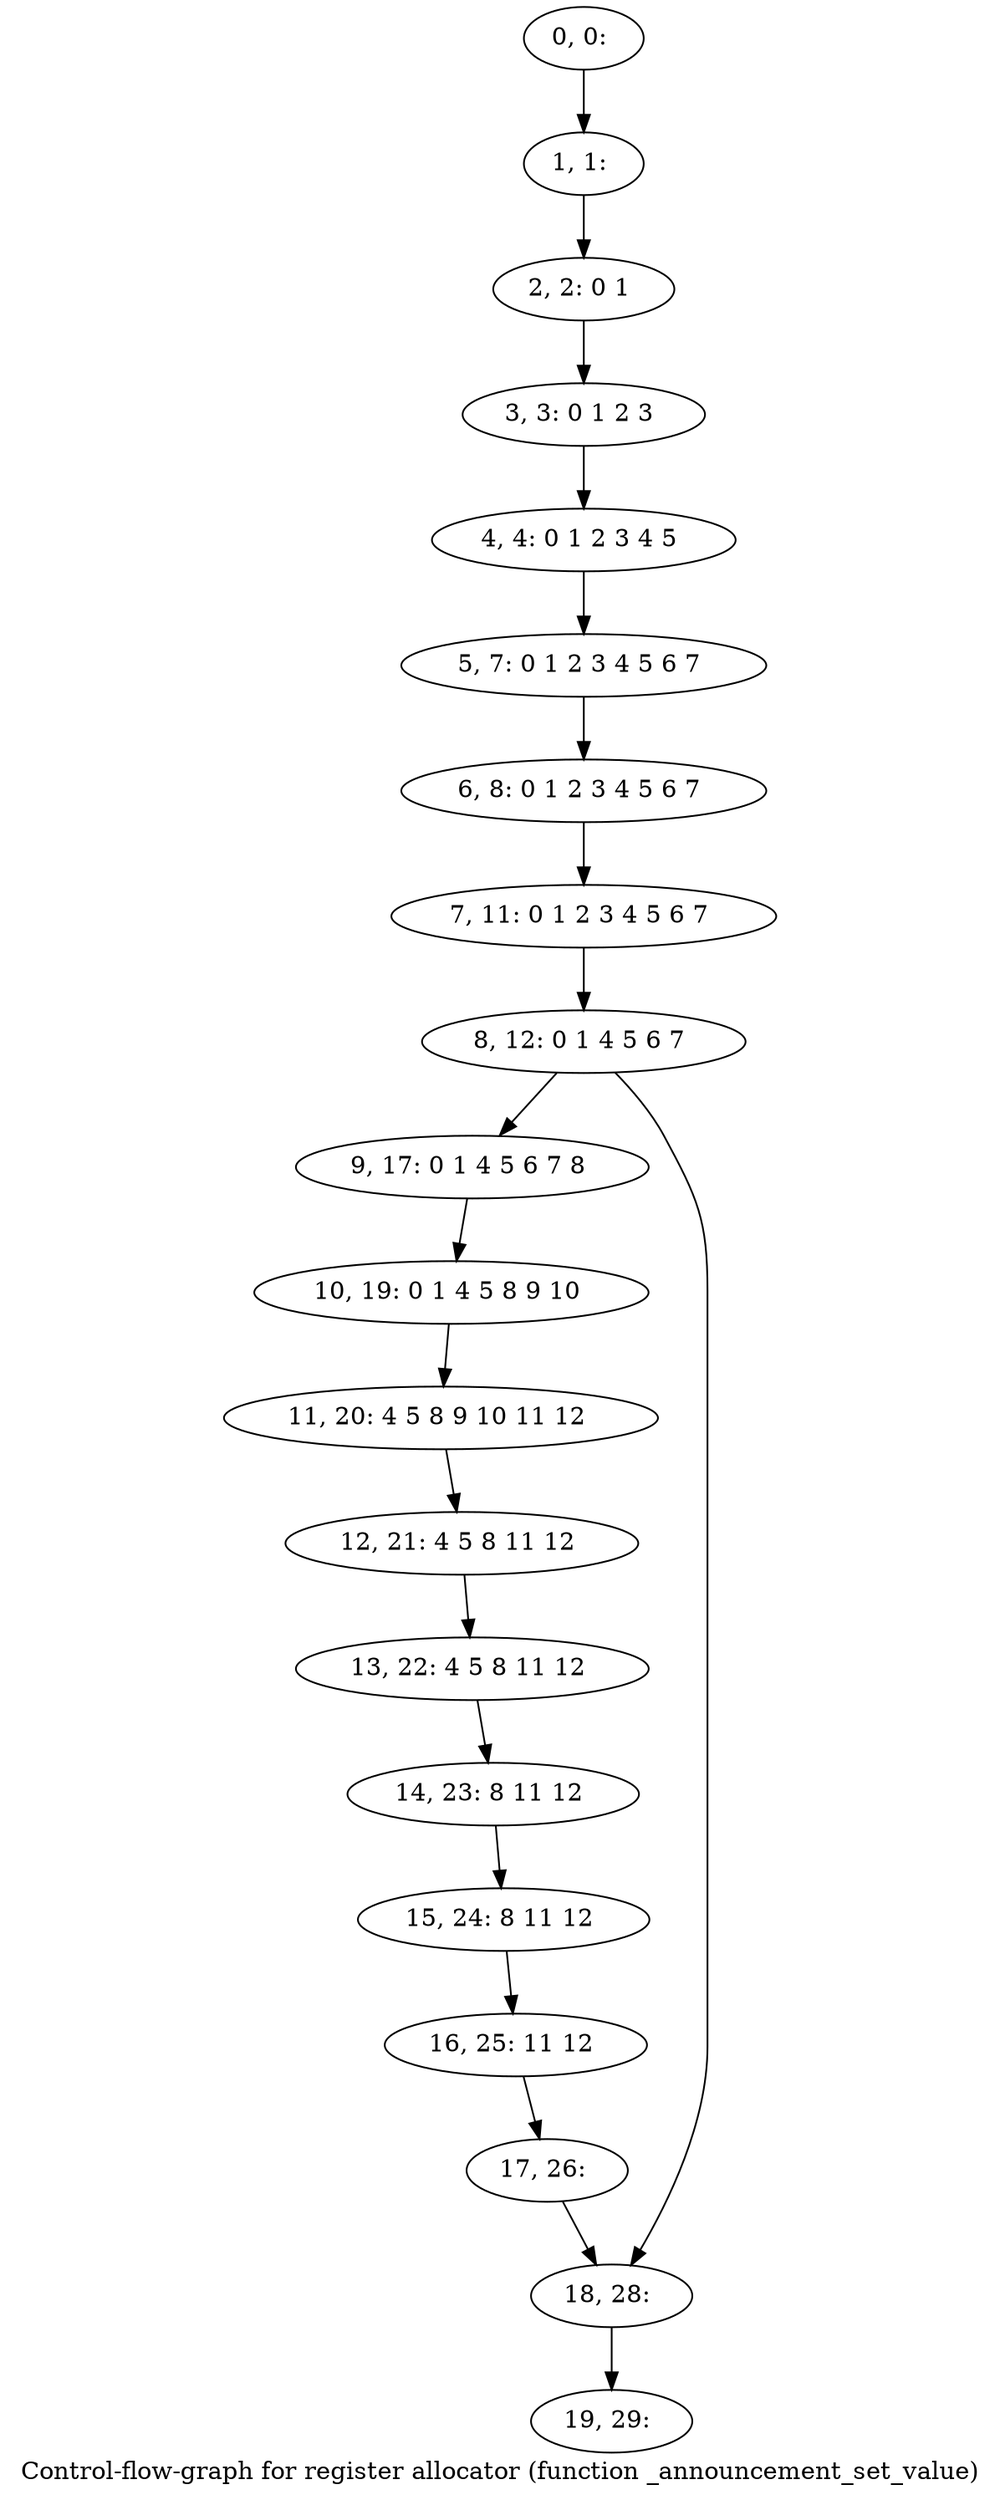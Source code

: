 digraph G {
graph [label="Control-flow-graph for register allocator (function _announcement_set_value)"]
0[label="0, 0: "];
1[label="1, 1: "];
2[label="2, 2: 0 1 "];
3[label="3, 3: 0 1 2 3 "];
4[label="4, 4: 0 1 2 3 4 5 "];
5[label="5, 7: 0 1 2 3 4 5 6 7 "];
6[label="6, 8: 0 1 2 3 4 5 6 7 "];
7[label="7, 11: 0 1 2 3 4 5 6 7 "];
8[label="8, 12: 0 1 4 5 6 7 "];
9[label="9, 17: 0 1 4 5 6 7 8 "];
10[label="10, 19: 0 1 4 5 8 9 10 "];
11[label="11, 20: 4 5 8 9 10 11 12 "];
12[label="12, 21: 4 5 8 11 12 "];
13[label="13, 22: 4 5 8 11 12 "];
14[label="14, 23: 8 11 12 "];
15[label="15, 24: 8 11 12 "];
16[label="16, 25: 11 12 "];
17[label="17, 26: "];
18[label="18, 28: "];
19[label="19, 29: "];
0->1 ;
1->2 ;
2->3 ;
3->4 ;
4->5 ;
5->6 ;
6->7 ;
7->8 ;
8->9 ;
8->18 ;
9->10 ;
10->11 ;
11->12 ;
12->13 ;
13->14 ;
14->15 ;
15->16 ;
16->17 ;
17->18 ;
18->19 ;
}
